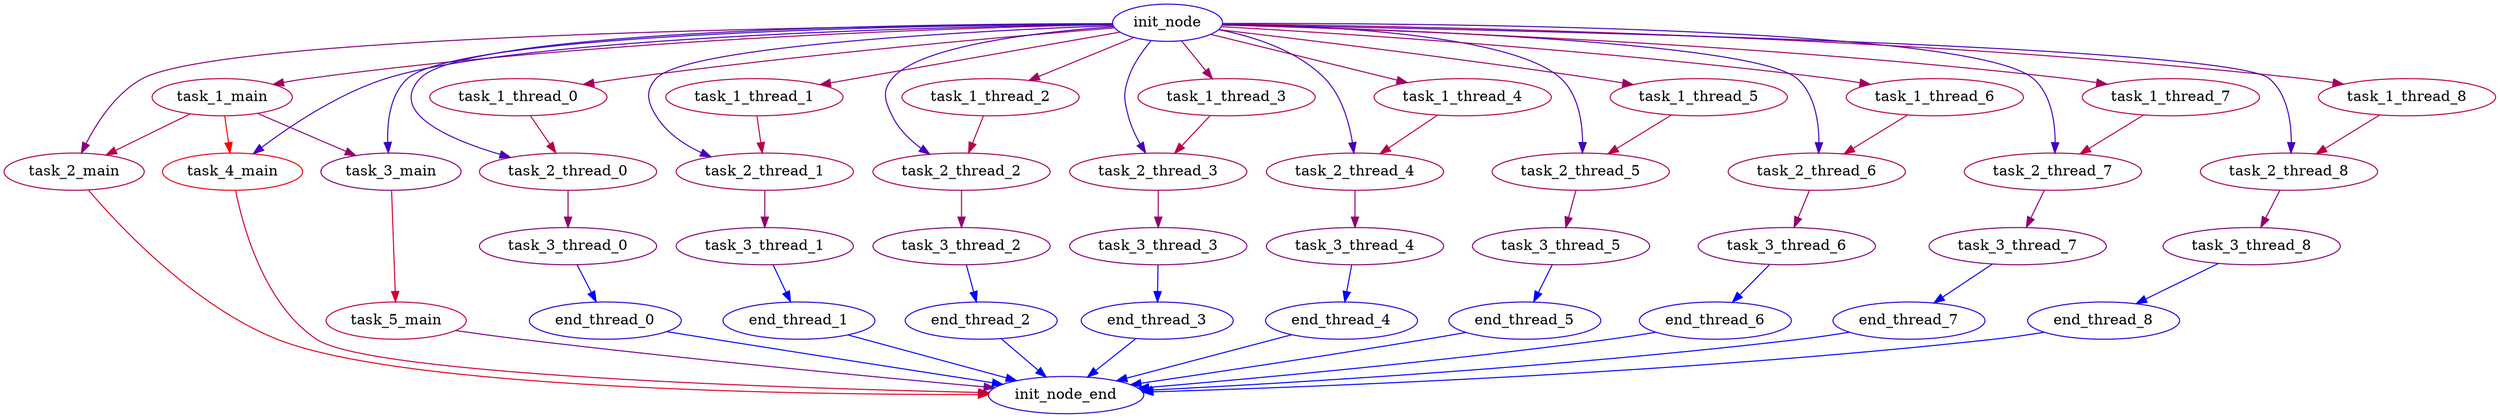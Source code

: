 digraph G {

init_node [size="0.6931471805599453",color="#2900D6"];
task_1_main [size="3.104200953859686",color="#BB0044"];
task_2_main [size="2.7978403249075474",color="#A90056"];
task_3_main [size="2.1832373212764584",color="#84007B"];
task_4_main [size="3.9546734073922947",color="#EF0010"];
task_5_main [size="3.215202687149899",color="#C2003D"];
task_1_main -> task_2_main [size="3.0460412836926927",color="#B80047"];
task_1_main -> task_3_main [size="2.419255509919701",color="#92006D"];
task_1_main -> task_4_main [size="4.212605261556801",color="#FF0000"];
task_3_main -> task_5_main [size="3.4682592789066455",color="#D1002E"];
task_1_thread_0 [size="3.104200953859686",color="#BB0044"];
task_2_thread_0 [size="2.7978403249075474",color="#A90056"];
task_3_thread_0 [size="2.1832373212764584",color="#84007B"];
end_thread_0 [size="0.6931471805599453",color="#2900D6"];
task_1_thread_0 -> task_2_thread_0 [size="3.0460412836926927",color="#B80047"];
task_2_thread_0 -> task_3_thread_0 [size="2.419255509919701",color="#92006D"];
task_3_thread_0 -> end_thread_0 [size="1.000088900581841e-12",color="#0000FF"];
task_1_thread_1 [size="3.104200953859686",color="#BB0044"];
task_2_thread_1 [size="2.7978403249075474",color="#A90056"];
task_3_thread_1 [size="2.1832373212764584",color="#84007B"];
end_thread_1 [size="0.6931471805599453",color="#2900D6"];
task_1_thread_1 -> task_2_thread_1 [size="3.0460412836926927",color="#B80047"];
task_2_thread_1 -> task_3_thread_1 [size="2.419255509919701",color="#92006D"];
task_3_thread_1 -> end_thread_1 [size="1.000088900581841e-12",color="#0000FF"];
task_1_thread_2 [size="3.104200953859686",color="#BB0044"];
task_2_thread_2 [size="2.7978403249075474",color="#A90056"];
task_3_thread_2 [size="2.1832373212764584",color="#84007B"];
end_thread_2 [size="0.6931471805599453",color="#2900D6"];
task_1_thread_2 -> task_2_thread_2 [size="3.0460412836926927",color="#B80047"];
task_2_thread_2 -> task_3_thread_2 [size="2.419255509919701",color="#92006D"];
task_3_thread_2 -> end_thread_2 [size="1.000088900581841e-12",color="#0000FF"];
task_1_thread_3 [size="3.104200953859686",color="#BB0044"];
task_2_thread_3 [size="2.7978403249075474",color="#A90056"];
task_3_thread_3 [size="2.1832373212764584",color="#84007B"];
end_thread_3 [size="0.6931471805599453",color="#2900D6"];
task_1_thread_3 -> task_2_thread_3 [size="3.0460412836926927",color="#B80047"];
task_2_thread_3 -> task_3_thread_3 [size="2.419255509919701",color="#92006D"];
task_3_thread_3 -> end_thread_3 [size="1.000088900581841e-12",color="#0000FF"];
task_1_thread_4 [size="3.104200953859686",color="#BB0044"];
task_2_thread_4 [size="2.7978403249075474",color="#A90056"];
task_3_thread_4 [size="2.1832373212764584",color="#84007B"];
end_thread_4 [size="0.6931471805599453",color="#2900D6"];
task_1_thread_4 -> task_2_thread_4 [size="3.0460412836926927",color="#B80047"];
task_2_thread_4 -> task_3_thread_4 [size="2.419255509919701",color="#92006D"];
task_3_thread_4 -> end_thread_4 [size="1.000088900581841e-12",color="#0000FF"];
task_1_thread_5 [size="3.104200953859686",color="#BB0044"];
task_2_thread_5 [size="2.7978403249075474",color="#A90056"];
task_3_thread_5 [size="2.1832373212764584",color="#84007B"];
end_thread_5 [size="0.6931471805599453",color="#2900D6"];
task_1_thread_5 -> task_2_thread_5 [size="3.0460412836926927",color="#B80047"];
task_2_thread_5 -> task_3_thread_5 [size="2.419255509919701",color="#92006D"];
task_3_thread_5 -> end_thread_5 [size="1.000088900581841e-12",color="#0000FF"];
task_1_thread_6 [size="3.104200953859686",color="#BB0044"];
task_2_thread_6 [size="2.7978403249075474",color="#A90056"];
task_3_thread_6 [size="2.1832373212764584",color="#84007B"];
end_thread_6 [size="0.6931471805599453",color="#2900D6"];
task_1_thread_6 -> task_2_thread_6 [size="3.0460412836926927",color="#B80047"];
task_2_thread_6 -> task_3_thread_6 [size="2.419255509919701",color="#92006D"];
task_3_thread_6 -> end_thread_6 [size="1.000088900581841e-12",color="#0000FF"];
task_1_thread_7 [size="3.104200953859686",color="#BB0044"];
task_2_thread_7 [size="2.7978403249075474",color="#A90056"];
task_3_thread_7 [size="2.1832373212764584",color="#84007B"];
end_thread_7 [size="0.6931471805599453",color="#2900D6"];
task_1_thread_7 -> task_2_thread_7 [size="3.0460412836926927",color="#B80047"];
task_2_thread_7 -> task_3_thread_7 [size="2.419255509919701",color="#92006D"];
task_3_thread_7 -> end_thread_7 [size="1.000088900581841e-12",color="#0000FF"];
task_1_thread_8 [size="3.104200953859686",color="#BB0044"];
task_2_thread_8 [size="2.7978403249075474",color="#A90056"];
task_3_thread_8 [size="2.1832373212764584",color="#84007B"];
end_thread_8 [size="0.6931471805599453",color="#2900D6"];
task_1_thread_8 -> task_2_thread_8 [size="3.0460412836926927",color="#B80047"];
task_2_thread_8 -> task_3_thread_8 [size="2.419255509919701",color="#92006D"];
task_3_thread_8 -> end_thread_8 [size="1.000088900581841e-12",color="#0000FF"];
init_node_end [size="0.6931471805599453",color="#2900D6"];
init_node -> task_1_main [size="2.629480293391084",color="#9F0060"];
init_node -> task_4_main [size="1.1717150089779664",color="#4600B9"];
init_node -> task_3_main [size="0.9623873361617701",color="#3A00C5"];
init_node -> task_2_main [size="2.1812885383561222",color="#84007B"];
init_node -> task_1_thread_0 [size="2.629480293391084",color="#9F0060"];
init_node -> task_2_thread_0 [size="1.1717150089779664",color="#4600B9"];
init_node -> task_1_thread_1 [size="2.629480293391084",color="#9F0060"];
init_node -> task_2_thread_1 [size="1.1717150089779664",color="#4600B9"];
init_node -> task_1_thread_2 [size="2.629480293391084",color="#9F0060"];
init_node -> task_2_thread_2 [size="1.1717150089779664",color="#4600B9"];
init_node -> task_1_thread_3 [size="2.629480293391084",color="#9F0060"];
init_node -> task_2_thread_3 [size="1.1717150089779664",color="#4600B9"];
init_node -> task_1_thread_4 [size="2.629480293391084",color="#9F0060"];
init_node -> task_2_thread_4 [size="1.1717150089779664",color="#4600B9"];
init_node -> task_1_thread_5 [size="2.629480293391084",color="#9F0060"];
init_node -> task_2_thread_5 [size="1.1717150089779664",color="#4600B9"];
init_node -> task_1_thread_6 [size="2.629480293391084",color="#9F0060"];
init_node -> task_2_thread_6 [size="1.1717150089779664",color="#4600B9"];
init_node -> task_1_thread_7 [size="2.629480293391084",color="#9F0060"];
init_node -> task_2_thread_7 [size="1.1717150089779664",color="#4600B9"];
init_node -> task_1_thread_8 [size="2.629480293391084",color="#9F0060"];
init_node -> task_2_thread_8 [size="1.1717150089779664",color="#4600B9"];
task_5_main -> init_node_end [size="1.8677451340182334",color="#71008E"];
task_2_main -> init_node_end [size="3.689416147877796",color="#DF0020"];
task_4_main -> init_node_end [size="3.3239103418575255",color="#C90036"];
end_thread_0 -> init_node_end [size="1.0367262603944338e-12",color="#0000FF"];
end_thread_1 -> init_node_end [size="1.1295409052529963e-12",color="#0000FF"];
end_thread_2 -> init_node_end [size="1.1208811656609298e-12",color="#0000FF"];
end_thread_3 -> init_node_end [size="9.516831767082314e-13",color="#0000FF"];
end_thread_4 -> init_node_end [size="9.694467451022168e-13",color="#0000FF"];
end_thread_5 -> init_node_end [size="8.668621376269465e-13",color="#0000FF"];
end_thread_6 -> init_node_end [size="1.221689416296776e-12",color="#0000FF"];
end_thread_7 -> init_node_end [size="1.1552980794242705e-12",color="#0000FF"];
end_thread_8 -> init_node_end [size="7.958078640509956e-13",color="#0000FF"];
}

